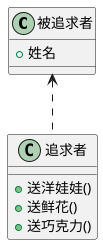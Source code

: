 @startuml "7.2"

class 被追求者 {
    + 姓名
}

class 追求者  {
    + 送洋娃娃()
    + 送鲜花()
    + 送巧克力()
}

被追求者 <.. 追求者

@enduml